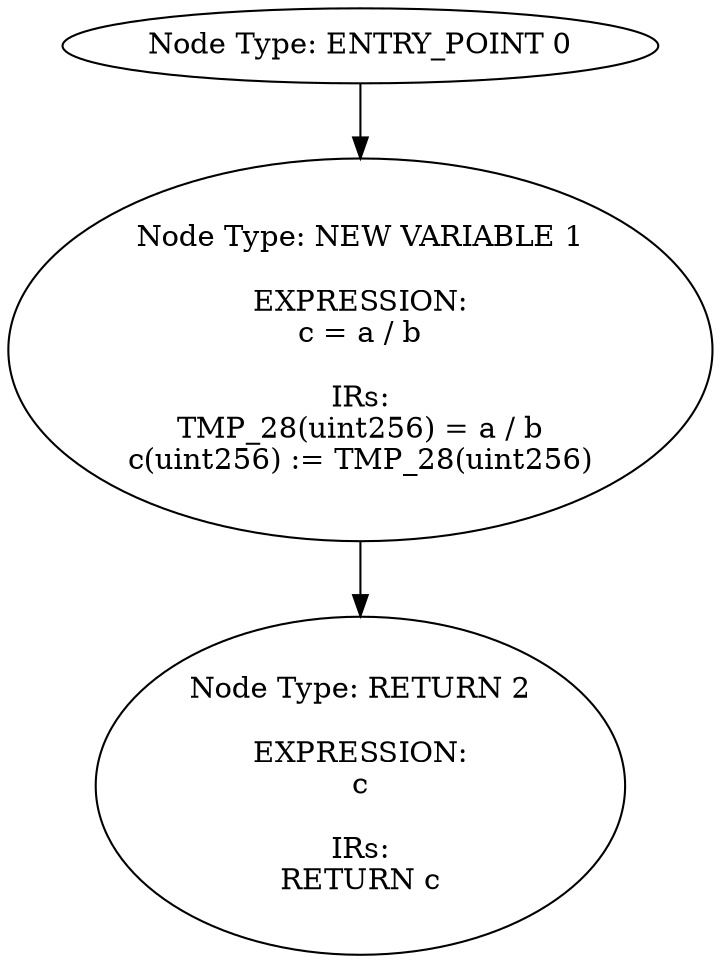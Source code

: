 digraph{
0[label="Node Type: ENTRY_POINT 0
"];
0->1;
1[label="Node Type: NEW VARIABLE 1

EXPRESSION:
c = a / b

IRs:
TMP_28(uint256) = a / b
c(uint256) := TMP_28(uint256)"];
1->2;
2[label="Node Type: RETURN 2

EXPRESSION:
c

IRs:
RETURN c"];
}

